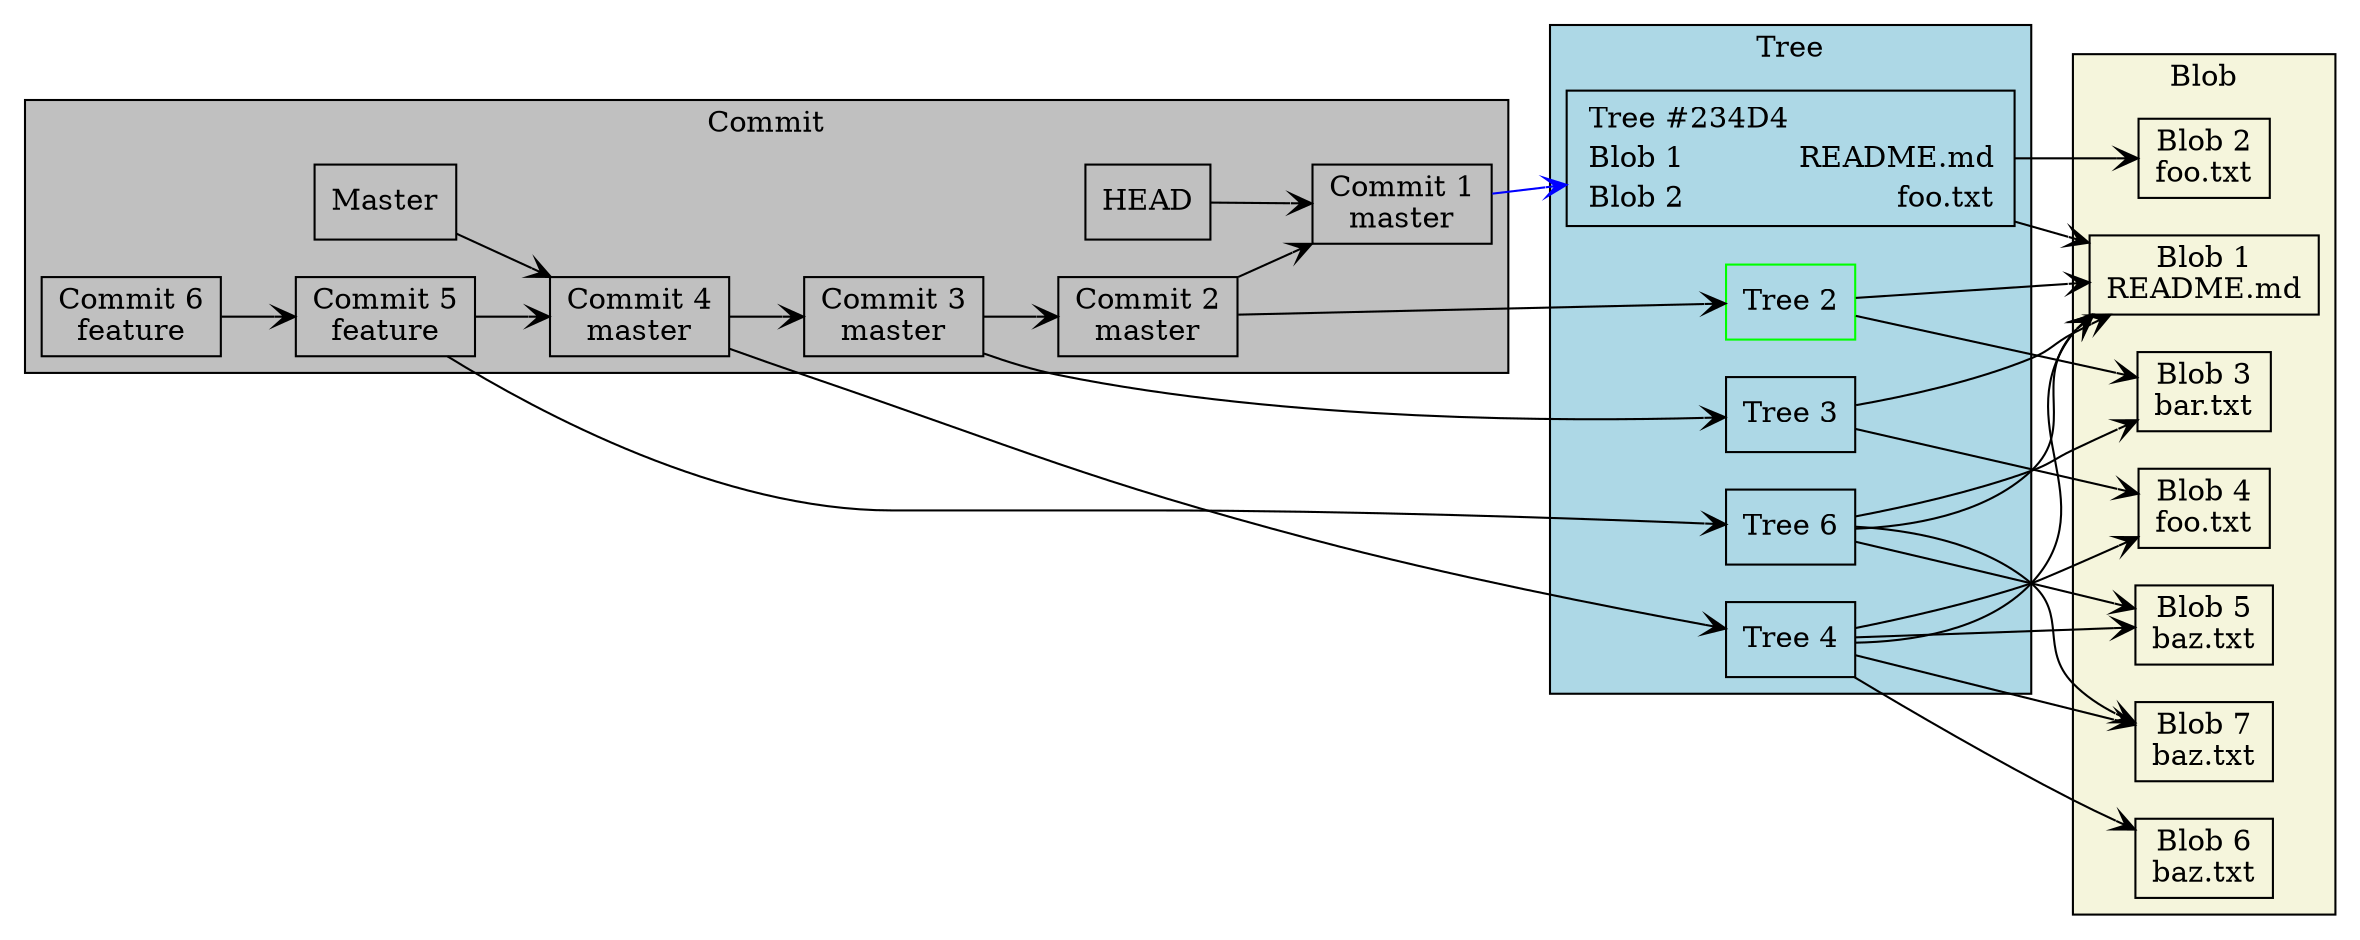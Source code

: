 digraph git {
  rankdir=LR;
  node [shape=box];
  edge [arrowhead=vee];

  // Subgraphs
  subgraph cluster_commit {
    label = "Commit";
    fillcolor = grey;
    style = filled;    
    C1 [label="Commit 1\nmaster"]
    C2 [label="Commit 2\nmaster"]
    C3 [label="Commit 3\nmaster"]
    C4 [label="Commit 4\nmaster"]
    C5 [label="Commit 5\nfeature"]
    C6 [label="Commit 6\nfeature"]
    H[label="HEAD"];
    M[label="Master"];   
  }

  subgraph cluster_tree {
    label = "Tree";
    fillcolor = lightblue
    style = filled
    T1 [label=<  
    <TABLE BORDER="0" CELLSPACING="0" >
      <TR>
        <TD ALIGN="LEFT">Tree #234D4</TD>
      </TR>
      <TR>
        <TD ALIGN="LEFT" >Blob 1</TD>
        <TD ALIGN="RIGHT" >README.md</TD>
      </TR>
      <TR>
        <TD ALIGN="LEFT" BGCOLOR="lightblue">Blob 2</TD>
        <TD ALIGN="RIGHT" >foo.txt</TD>
      </TR>
     
    </TABLE>
  >,color =black ];
    T2 [label="Tree 2" color=green];
    T3 [label="Tree 3"];
    T4 [label="Tree 4"];
    T5 [label="Tree 5"];
    T5 [label="Tree 6"];

  
  }

  subgraph cluster_blob {
    label = "Blob";
    fillcolor = beige;
    style = filled;
    B1 [label="Blob 1\nREADME.md"];
    B2 [label="Blob 2\nfoo.txt"];
    B3 [label="Blob 3\nbar.txt"];
    B4 [label="Blob 4\nfoo.txt"];
    B5 [label="Blob 5\nbaz.txt"];
    B6 [label="Blob 6\nbaz.txt"];
    B7 [label="Blob 7\nbaz.txt"];
  }

  // Edges
  C1 -> T1 [color = "blue"];
  C2 -> T2;
  C3 -> T3;
  C4 -> T4;
  C5 -> T5;

  T1 -> B1;
  T1 -> B2;
  T2 -> B1;
  T2 -> B3;
  T3 -> B1;
  T3 -> B4;
  T4 -> B1;
  T4 -> B4;
  T4 -> B5;
  T5 -> B1;
  T5 -> B3;
  T5 -> B5;
  T4 -> B6;
  T4 -> B7;
  T5 -> B7;

  H -> C1

  M -> C4
  C2 -> C1;
  C3 -> C2;
  C4 -> C3;
  C5 -> C4;
  C6 -> C5;
}
